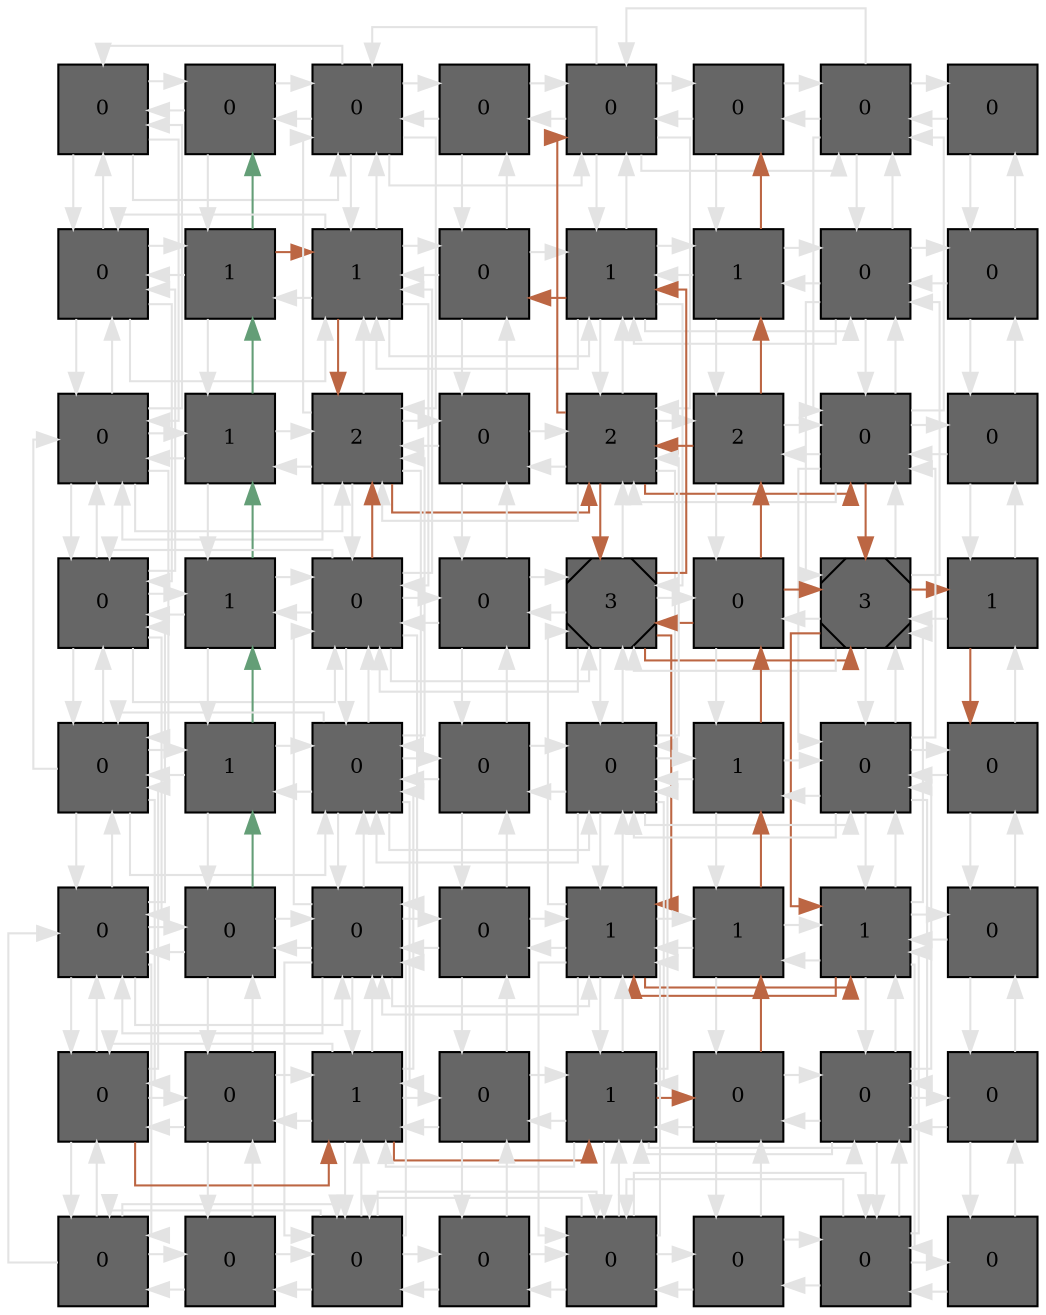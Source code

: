 digraph layout  {
rankdir=TB;
splines=ortho;
node [fixedsize=false, style=filled, width="0.6"];
edge [constraint=false];
0 [fillcolor="#666666", fontsize=10, label=0, shape=square, tooltip="name:  PKC ,\nin_degree: 4,\nout_degree: 4"];
1 [fillcolor="#666666", fontsize=10, label=0, shape=square, tooltip="name:  RAF ,\nin_degree: 3,\nout_degree: 3"];
2 [fillcolor="#666666", fontsize=10, label=0, shape=square, tooltip="name:  SRF ,\nin_degree: 6,\nout_degree: 6"];
3 [fillcolor="#666666", fontsize=10, label=0, shape=square, tooltip="name:  ARC ,\nin_degree: 3,\nout_degree: 3"];
4 [fillcolor="#666666", fontsize=10, label=0, shape=square, tooltip="name:  Egr1 ,\nin_degree: 6,\nout_degree: 6"];
5 [fillcolor="#666666", fontsize=10, label=0, shape=square, tooltip="name:  KLF5 ,\nin_degree: 3,\nout_degree: 3"];
6 [fillcolor="#666666", fontsize=10, label=0, shape=square, tooltip="name:  ETS1 ,\nin_degree: 5,\nout_degree: 5"];
7 [fillcolor="#666666", fontsize=10, label=0, shape=square, tooltip="name:  Dusp6 ,\nin_degree: 2,\nout_degree: 2"];
8 [fillcolor="#666666", fontsize=10, label=0, shape=square, tooltip="name:  Ca2+ ,\nin_degree: 5,\nout_degree: 5"];
9 [fillcolor="#666666", fontsize=10, label=1, shape=square, tooltip="name:  MEK ,\nin_degree: 4,\nout_degree: 4"];
10 [fillcolor="#666666", fontsize=10, label=1, shape=square, tooltip="name:  RSK ,\nin_degree: 7,\nout_degree: 7"];
11 [fillcolor="#666666", fontsize=10, label=0, shape=square, tooltip="name:  CREB ,\nin_degree: 4,\nout_degree: 4"];
12 [fillcolor="#666666", fontsize=10, label=1, shape=square, tooltip="name:  CITED2 ,\nin_degree: 7,\nout_degree: 7"];
13 [fillcolor="#666666", fontsize=10, label=1, shape=square, tooltip="name:  P53 ,\nin_degree: 4,\nout_degree: 4"];
14 [fillcolor="#666666", fontsize=10, label=0, shape=square, tooltip="name:  KLF2 ,\nin_degree: 6,\nout_degree: 6"];
15 [fillcolor="#666666", fontsize=10, label=0, shape=square, tooltip="name:  KLF6 ,\nin_degree: 3,\nout_degree: 3"];
16 [fillcolor="#666666", fontsize=10, label=0, shape=square, tooltip="name:  DAG ,\nin_degree: 6,\nout_degree: 6"];
17 [fillcolor="#666666", fontsize=10, label=1, shape=square, tooltip="name:  MEKK1 ,\nin_degree: 4,\nout_degree: 4"];
18 [fillcolor="#666666", fontsize=10, label=2, shape=square, tooltip="name:  MKK7 ,\nin_degree: 8,\nout_degree: 8"];
19 [fillcolor="#666666", fontsize=10, label=0, shape=square, tooltip="name:  Stat3 ,\nin_degree: 4,\nout_degree: 4"];
20 [fillcolor="#666666", fontsize=10, label=2, shape=square, tooltip="name:  ERK ,\nin_degree: 8,\nout_degree: 8"];
21 [fillcolor="#666666", fontsize=10, label=2, shape=square, tooltip="name:  KLF4 ,\nin_degree: 4,\nout_degree: 4"];
22 [fillcolor="#666666", fontsize=10, label=0, shape=square, tooltip="name:  JNK ,\nin_degree: 7,\nout_degree: 7"];
23 [fillcolor="#666666", fontsize=10, label=0, shape=square, tooltip="name:  ZFP36 ,\nin_degree: 3,\nout_degree: 3"];
24 [fillcolor="#666666", fontsize=10, label=0, shape=square, tooltip="name:  i/o ,\nin_degree: 6,\nout_degree: 6"];
25 [fillcolor="#666666", fontsize=10, label=1, shape=square, tooltip="name:  RAC1 ,\nin_degree: 4,\nout_degree: 4"];
26 [fillcolor="#666666", fontsize=10, label=0, shape=square, tooltip="name:  MEKK4 ,\nin_degree: 8,\nout_degree: 8"];
27 [fillcolor="#666666", fontsize=10, label=0, shape=square, tooltip="name:  MSK1/2 ,\nin_degree: 4,\nout_degree: 4"];
28 [fillcolor="#666666", fontsize=10, label=3, shape=Msquare, tooltip="name:  MYC ,\nin_degree: 8,\nout_degree: 8"];
29 [fillcolor="#666666", fontsize=10, label=0, shape=square, tooltip="name:  AKT ,\nin_degree: 4,\nout_degree: 4"];
30 [fillcolor="#666666", fontsize=10, label=3, shape=Msquare, tooltip="name:  FOS ,\nin_degree: 7,\nout_degree: 7"];
31 [fillcolor="#666666", fontsize=10, label=1, shape=square, tooltip="name:  KLF10 ,\nin_degree: 3,\nout_degree: 3"];
32 [fillcolor="#666666", fontsize=10, label=0, shape=square, tooltip="name:  PLC ,\nin_degree: 6,\nout_degree: 6"];
33 [fillcolor="#666666", fontsize=10, label=1, shape=square, tooltip="name:  MKK6 ,\nin_degree: 4,\nout_degree: 4"];
34 [fillcolor="#666666", fontsize=10, label=0, shape=square, tooltip="name:  Mapk3k ,\nin_degree: 8,\nout_degree: 8"];
35 [fillcolor="#666666", fontsize=10, label=0, shape=square, tooltip="name:  P38 ,\nin_degree: 4,\nout_degree: 4"];
36 [fillcolor="#666666", fontsize=10, label=0, shape=square, tooltip="name:  ATF2 ,\nin_degree: 8,\nout_degree: 8"];
37 [fillcolor="#666666", fontsize=10, label=1, shape=square, tooltip="name:  Fosl1 ,\nin_degree: 4,\nout_degree: 4"];
38 [fillcolor="#666666", fontsize=10, label=0, shape=square, tooltip="name:  Maff ,\nin_degree: 7,\nout_degree: 7"];
39 [fillcolor="#666666", fontsize=10, label=0, shape=square, tooltip="name:  BTG2 ,\nin_degree: 3,\nout_degree: 3"];
40 [fillcolor="#666666", fontsize=10, label=0, shape=square, tooltip="name:  G ,\nin_degree: 6,\nout_degree: 6"];
41 [fillcolor="#666666", fontsize=10, label=0, shape=square, tooltip="name:  RAS ,\nin_degree: 4,\nout_degree: 4"];
42 [fillcolor="#666666", fontsize=10, label=0, shape=square, tooltip="name:  SOS ,\nin_degree: 8,\nout_degree: 8"];
43 [fillcolor="#666666", fontsize=10, label=0, shape=square, tooltip="name:  GRB2 ,\nin_degree: 4,\nout_degree: 4"];
44 [fillcolor="#666666", fontsize=10, label=1, shape=square, tooltip="name:  JUND ,\nin_degree: 8,\nout_degree: 8"];
45 [fillcolor="#666666", fontsize=10, label=1, shape=square, tooltip="name:  AP1 ,\nin_degree: 4,\nout_degree: 4"];
46 [fillcolor="#666666", fontsize=10, label=1, shape=square, tooltip="name:  JUNB ,\nin_degree: 7,\nout_degree: 7"];
47 [fillcolor="#666666", fontsize=10, label=0, shape=square, tooltip="name:  Npy ,\nin_degree: 3,\nout_degree: 3"];
48 [fillcolor="#666666", fontsize=10, label=0, shape=square, tooltip="name:  TrkA ,\nin_degree: 5,\nout_degree: 5"];
49 [fillcolor="#666666", fontsize=10, label=0, shape=square, tooltip="name:  NGF ,\nin_degree: 4,\nout_degree: 4"];
50 [fillcolor="#666666", fontsize=10, label=1, shape=square, tooltip="name:  FAK ,\nin_degree: 7,\nout_degree: 7"];
51 [fillcolor="#666666", fontsize=10, label=0, shape=square, tooltip="name:  SHC ,\nin_degree: 4,\nout_degree: 4"];
52 [fillcolor="#666666", fontsize=10, label=1, shape=square, tooltip="name:  Itga1 ,\nin_degree: 7,\nout_degree: 7"];
53 [fillcolor="#666666", fontsize=10, label=0, shape=square, tooltip="name:  PI3K ,\nin_degree: 4,\nout_degree: 4"];
54 [fillcolor="#666666", fontsize=10, label=0, shape=square, tooltip="name:  ECM ,\nin_degree: 6,\nout_degree: 6"];
55 [fillcolor="#666666", fontsize=10, label=0, shape=square, tooltip="name:  NPYY1 ,\nin_degree: 3,\nout_degree: 3"];
56 [fillcolor="#666666", fontsize=10, label=0, shape=square, tooltip="name:  FRS2 ,\nin_degree: 4,\nout_degree: 4"];
57 [fillcolor="#666666", fontsize=10, label=0, shape=square, tooltip="name:  C3G ,\nin_degree: 3,\nout_degree: 3"];
58 [fillcolor="#666666", fontsize=10, label=0, shape=square, tooltip="name:  RAP1 ,\nin_degree: 6,\nout_degree: 6"];
59 [fillcolor="#666666", fontsize=10, label=0, shape=square, tooltip="name:  uPA/PLAT ,\nin_degree: 3,\nout_degree: 3"];
60 [fillcolor="#666666", fontsize=10, label=0, shape=square, tooltip="name:  Plasmin ,\nin_degree: 6,\nout_degree: 6"];
61 [fillcolor="#666666", fontsize=10, label=0, shape=square, tooltip="name:  uPAR ,\nin_degree: 3,\nout_degree: 3"];
62 [fillcolor="#666666", fontsize=10, label=0, shape=square, tooltip="name:  Mmp3/10 ,\nin_degree: 5,\nout_degree: 5"];
63 [fillcolor="#666666", fontsize=10, label=0, shape=square, tooltip="name:  G(i/o) ,\nin_degree: 2,\nout_degree: 2"];
0 -> 1  [color=grey89, style="penwidth(0.1)", tooltip=" ", weight=1];
0 -> 8  [color=grey89, style="penwidth(0.1)", tooltip=" ", weight=1];
0 -> 16  [color=grey89, style="penwidth(0.1)", tooltip=" ", weight=1];
0 -> 2  [color=grey89, style="penwidth(0.1)", tooltip=" ", weight=1];
1 -> 0  [color=grey89, style="penwidth(0.1)", tooltip=" ", weight=1];
1 -> 2  [color=grey89, style="penwidth(0.1)", tooltip=" ", weight=1];
1 -> 9  [color=grey89, style="penwidth(0.1)", tooltip=" ", weight=1];
2 -> 1  [color=grey89, style="penwidth(0.1)", tooltip=" ", weight=1];
2 -> 3  [color=grey89, style="penwidth(0.1)", tooltip=" ", weight=1];
2 -> 10  [color=grey89, style="penwidth(0.1)", tooltip=" ", weight=1];
2 -> 18  [color=grey89, style="penwidth(0.1)", tooltip=" ", weight=1];
2 -> 4  [color=grey89, style="penwidth(0.1)", tooltip=" ", weight=1];
2 -> 0  [color=grey89, style="penwidth(0.1)", tooltip=" ", weight=1];
3 -> 2  [color=grey89, style="penwidth(0.1)", tooltip=" ", weight=1];
3 -> 4  [color=grey89, style="penwidth(0.1)", tooltip=" ", weight=1];
3 -> 11  [color=grey89, style="penwidth(0.1)", tooltip=" ", weight=1];
4 -> 3  [color=grey89, style="penwidth(0.1)", tooltip=" ", weight=1];
4 -> 5  [color=grey89, style="penwidth(0.1)", tooltip=" ", weight=1];
4 -> 12  [color=grey89, style="penwidth(0.1)", tooltip=" ", weight=1];
4 -> 20  [color=grey89, style="penwidth(0.1)", tooltip=" ", weight=1];
4 -> 6  [color=grey89, style="penwidth(0.1)", tooltip=" ", weight=1];
4 -> 2  [color=grey89, style="penwidth(0.1)", tooltip=" ", weight=1];
5 -> 4  [color=grey89, style="penwidth(0.1)", tooltip=" ", weight=1];
5 -> 6  [color=grey89, style="penwidth(0.1)", tooltip=" ", weight=1];
5 -> 13  [color=grey89, style="penwidth(0.1)", tooltip=" ", weight=1];
6 -> 5  [color=grey89, style="penwidth(0.1)", tooltip=" ", weight=1];
6 -> 7  [color=grey89, style="penwidth(0.1)", tooltip=" ", weight=1];
6 -> 14  [color=grey89, style="penwidth(0.1)", tooltip=" ", weight=1];
6 -> 22  [color=grey89, style="penwidth(0.1)", tooltip=" ", weight=1];
6 -> 4  [color=grey89, style="penwidth(0.1)", tooltip=" ", weight=1];
7 -> 6  [color=grey89, style="penwidth(0.1)", tooltip=" ", weight=1];
7 -> 15  [color=grey89, style="penwidth(0.1)", tooltip=" ", weight=1];
8 -> 0  [color=grey89, style="penwidth(0.1)", tooltip=" ", weight=1];
8 -> 9  [color=grey89, style="penwidth(0.1)", tooltip=" ", weight=1];
8 -> 16  [color=grey89, style="penwidth(0.1)", tooltip=" ", weight=1];
8 -> 24  [color=grey89, style="penwidth(0.1)", tooltip=" ", weight=1];
8 -> 10  [color=grey89, style="penwidth(0.1)", tooltip=" ", weight=1];
9 -> 1  [color="#649E77", style="penwidth(0.1)", tooltip="41( RAS ) to 1( RAF )", weight=1];
9 -> 8  [color=grey89, style="penwidth(0.1)", tooltip=" ", weight=1];
9 -> 10  [color="#BC6643", style="penwidth(0.1)", tooltip="9( MEK ) to 20( ERK )", weight=1];
9 -> 17  [color=grey89, style="penwidth(0.1)", tooltip=" ", weight=1];
10 -> 2  [color=grey89, style="penwidth(0.1)", tooltip=" ", weight=1];
10 -> 9  [color=grey89, style="penwidth(0.1)", tooltip=" ", weight=1];
10 -> 11  [color=grey89, style="penwidth(0.1)", tooltip=" ", weight=1];
10 -> 18  [color="#BC6643", style="penwidth(0.1)", tooltip="9( MEK ) to 20( ERK )", weight=1];
10 -> 26  [color=grey89, style="penwidth(0.1)", tooltip=" ", weight=1];
10 -> 12  [color=grey89, style="penwidth(0.1)", tooltip=" ", weight=1];
10 -> 8  [color=grey89, style="penwidth(0.1)", tooltip=" ", weight=1];
11 -> 3  [color=grey89, style="penwidth(0.1)", tooltip=" ", weight=1];
11 -> 10  [color=grey89, style="penwidth(0.1)", tooltip=" ", weight=1];
11 -> 12  [color=grey89, style="penwidth(0.1)", tooltip=" ", weight=1];
11 -> 19  [color=grey89, style="penwidth(0.1)", tooltip=" ", weight=1];
12 -> 4  [color=grey89, style="penwidth(0.1)", tooltip=" ", weight=1];
12 -> 11  [color="#BC6643", style="penwidth(0.1)", tooltip="29( AKT ) to 11( CREB )", weight=1];
12 -> 13  [color=grey89, style="penwidth(0.1)", tooltip=" ", weight=1];
12 -> 20  [color=grey89, style="penwidth(0.1)", tooltip=" ", weight=1];
12 -> 28  [color=grey89, style="penwidth(0.1)", tooltip=" ", weight=1];
12 -> 14  [color=grey89, style="penwidth(0.1)", tooltip=" ", weight=1];
12 -> 10  [color=grey89, style="penwidth(0.1)", tooltip=" ", weight=1];
13 -> 5  [color="#BC6643", style="penwidth(0.1)", tooltip="29( AKT ) to 5( KLF5 )", weight=1];
13 -> 12  [color=grey89, style="penwidth(0.1)", tooltip=" ", weight=1];
13 -> 14  [color=grey89, style="penwidth(0.1)", tooltip=" ", weight=1];
13 -> 21  [color=grey89, style="penwidth(0.1)", tooltip=" ", weight=1];
14 -> 6  [color=grey89, style="penwidth(0.1)", tooltip=" ", weight=1];
14 -> 13  [color=grey89, style="penwidth(0.1)", tooltip=" ", weight=1];
14 -> 15  [color=grey89, style="penwidth(0.1)", tooltip=" ", weight=1];
14 -> 22  [color=grey89, style="penwidth(0.1)", tooltip=" ", weight=1];
14 -> 30  [color=grey89, style="penwidth(0.1)", tooltip=" ", weight=1];
14 -> 12  [color=grey89, style="penwidth(0.1)", tooltip=" ", weight=1];
15 -> 7  [color=grey89, style="penwidth(0.1)", tooltip=" ", weight=1];
15 -> 14  [color=grey89, style="penwidth(0.1)", tooltip=" ", weight=1];
15 -> 23  [color=grey89, style="penwidth(0.1)", tooltip=" ", weight=1];
16 -> 8  [color=grey89, style="penwidth(0.1)", tooltip=" ", weight=1];
16 -> 17  [color=grey89, style="penwidth(0.1)", tooltip=" ", weight=1];
16 -> 24  [color=grey89, style="penwidth(0.1)", tooltip=" ", weight=1];
16 -> 32  [color=grey89, style="penwidth(0.1)", tooltip=" ", weight=1];
16 -> 0  [color=grey89, style="penwidth(0.1)", tooltip=" ", weight=1];
16 -> 18  [color=grey89, style="penwidth(0.1)", tooltip=" ", weight=1];
17 -> 9  [color="#649E77", style="penwidth(0.1)", tooltip="41( RAS ) to 1( RAF )", weight=1];
17 -> 16  [color=grey89, style="penwidth(0.1)", tooltip=" ", weight=1];
17 -> 18  [color=grey89, style="penwidth(0.1)", tooltip=" ", weight=1];
17 -> 25  [color=grey89, style="penwidth(0.1)", tooltip=" ", weight=1];
18 -> 10  [color=grey89, style="penwidth(0.1)", tooltip=" ", weight=1];
18 -> 17  [color=grey89, style="penwidth(0.1)", tooltip=" ", weight=1];
18 -> 19  [color=grey89, style="penwidth(0.1)", tooltip=" ", weight=1];
18 -> 26  [color=grey89, style="penwidth(0.1)", tooltip=" ", weight=1];
18 -> 34  [color=grey89, style="penwidth(0.1)", tooltip=" ", weight=1];
18 -> 2  [color=grey89, style="penwidth(0.1)", tooltip=" ", weight=1];
18 -> 20  [color="#BC6643", style="penwidth(0.1)", tooltip="26( MEKK4 ) to 22( JNK )", weight=1];
18 -> 16  [color=grey89, style="penwidth(0.1)", tooltip=" ", weight=1];
19 -> 11  [color=grey89, style="penwidth(0.1)", tooltip=" ", weight=1];
19 -> 18  [color=grey89, style="penwidth(0.1)", tooltip=" ", weight=1];
19 -> 20  [color=grey89, style="penwidth(0.1)", tooltip=" ", weight=1];
19 -> 27  [color=grey89, style="penwidth(0.1)", tooltip=" ", weight=1];
20 -> 12  [color=grey89, style="penwidth(0.1)", tooltip=" ", weight=1];
20 -> 19  [color=grey89, style="penwidth(0.1)", tooltip=" ", weight=1];
20 -> 21  [color=grey89, style="penwidth(0.1)", tooltip=" ", weight=1];
20 -> 28  [color="#BC6643", style="penwidth(0.1)", tooltip="20( ERK ) to 31( KLF10 )", weight=1];
20 -> 36  [color=grey89, style="penwidth(0.1)", tooltip=" ", weight=1];
20 -> 4  [color="#BC6643", style="penwidth(0.1)", tooltip="29( AKT ) to 4( Egr1 )", weight=1];
20 -> 22  [color="#BC6643", style="penwidth(0.1)", tooltip="26( MEKK4 ) to 22( JNK )", weight=1];
20 -> 18  [color=grey89, style="penwidth(0.1)", tooltip=" ", weight=1];
21 -> 13  [color="#BC6643", style="penwidth(0.1)", tooltip="29( AKT ) to 5( KLF5 )", weight=1];
21 -> 20  [color="#BC6643", style="penwidth(0.1)", tooltip="29( AKT ) to 4( Egr1 )", weight=1];
21 -> 22  [color=grey89, style="penwidth(0.1)", tooltip=" ", weight=1];
21 -> 29  [color=grey89, style="penwidth(0.1)", tooltip=" ", weight=1];
22 -> 14  [color=grey89, style="penwidth(0.1)", tooltip=" ", weight=1];
22 -> 21  [color=grey89, style="penwidth(0.1)", tooltip=" ", weight=1];
22 -> 23  [color=grey89, style="penwidth(0.1)", tooltip=" ", weight=1];
22 -> 30  [color="#BC6643", style="penwidth(0.1)", tooltip="22( JNK ) to 44( JUND )", weight=1];
22 -> 38  [color=grey89, style="penwidth(0.1)", tooltip=" ", weight=1];
22 -> 6  [color=grey89, style="penwidth(0.1)", tooltip=" ", weight=1];
22 -> 20  [color=grey89, style="penwidth(0.1)", tooltip=" ", weight=1];
23 -> 15  [color=grey89, style="penwidth(0.1)", tooltip=" ", weight=1];
23 -> 22  [color=grey89, style="penwidth(0.1)", tooltip=" ", weight=1];
23 -> 31  [color=grey89, style="penwidth(0.1)", tooltip=" ", weight=1];
24 -> 16  [color=grey89, style="penwidth(0.1)", tooltip=" ", weight=1];
24 -> 25  [color=grey89, style="penwidth(0.1)", tooltip=" ", weight=1];
24 -> 32  [color=grey89, style="penwidth(0.1)", tooltip=" ", weight=1];
24 -> 40  [color=grey89, style="penwidth(0.1)", tooltip=" ", weight=1];
24 -> 8  [color=grey89, style="penwidth(0.1)", tooltip=" ", weight=1];
24 -> 26  [color=grey89, style="penwidth(0.1)", tooltip=" ", weight=1];
25 -> 17  [color="#649E77", style="penwidth(0.1)", tooltip="41( RAS ) to 1( RAF )", weight=1];
25 -> 24  [color=grey89, style="penwidth(0.1)", tooltip=" ", weight=1];
25 -> 26  [color=grey89, style="penwidth(0.1)", tooltip=" ", weight=1];
25 -> 33  [color=grey89, style="penwidth(0.1)", tooltip=" ", weight=1];
26 -> 18  [color="#BC6643", style="penwidth(0.1)", tooltip="26( MEKK4 ) to 22( JNK )", weight=1];
26 -> 25  [color=grey89, style="penwidth(0.1)", tooltip=" ", weight=1];
26 -> 27  [color=grey89, style="penwidth(0.1)", tooltip=" ", weight=1];
26 -> 34  [color=grey89, style="penwidth(0.1)", tooltip=" ", weight=1];
26 -> 42  [color=grey89, style="penwidth(0.1)", tooltip=" ", weight=1];
26 -> 10  [color=grey89, style="penwidth(0.1)", tooltip=" ", weight=1];
26 -> 28  [color=grey89, style="penwidth(0.1)", tooltip=" ", weight=1];
26 -> 24  [color=grey89, style="penwidth(0.1)", tooltip=" ", weight=1];
27 -> 19  [color=grey89, style="penwidth(0.1)", tooltip=" ", weight=1];
27 -> 26  [color=grey89, style="penwidth(0.1)", tooltip=" ", weight=1];
27 -> 28  [color=grey89, style="penwidth(0.1)", tooltip=" ", weight=1];
27 -> 35  [color=grey89, style="penwidth(0.1)", tooltip=" ", weight=1];
28 -> 20  [color=grey89, style="penwidth(0.1)", tooltip=" ", weight=1];
28 -> 27  [color=grey89, style="penwidth(0.1)", tooltip=" ", weight=1];
28 -> 29  [color=grey89, style="penwidth(0.1)", tooltip=" ", weight=1];
28 -> 36  [color=grey89, style="penwidth(0.1)", tooltip=" ", weight=1];
28 -> 44  [color="#BC6643", style="penwidth(0.1)", tooltip="20( ERK ) to 46( JUNB )", weight=1];
28 -> 12  [color="#BC6643", style="penwidth(0.1)", tooltip="29( AKT ) to 11( CREB )", weight=1];
28 -> 30  [color="#BC6643", style="penwidth(0.1)", tooltip="20( ERK ) to 31( KLF10 )", weight=1];
28 -> 26  [color=grey89, style="penwidth(0.1)", tooltip=" ", weight=1];
29 -> 21  [color="#BC6643", style="penwidth(0.1)", tooltip="29( AKT ) to 4( Egr1 )", weight=1];
29 -> 28  [color="#BC6643", style="penwidth(0.1)", tooltip="29( AKT ) to 11( CREB )", weight=1];
29 -> 30  [color="#BC6643", style="penwidth(0.1)", tooltip="29( AKT ) to 39( BTG2 )", weight=1];
29 -> 37  [color=grey89, style="penwidth(0.1)", tooltip=" ", weight=1];
30 -> 22  [color=grey89, style="penwidth(0.1)", tooltip=" ", weight=1];
30 -> 29  [color=grey89, style="penwidth(0.1)", tooltip=" ", weight=1];
30 -> 31  [color="#BC6643", style="penwidth(0.1)", tooltip="29( AKT ) to 39( BTG2 )", weight=1];
30 -> 38  [color=grey89, style="penwidth(0.1)", tooltip=" ", weight=1];
30 -> 46  [color="#BC6643", style="penwidth(0.1)", tooltip="22( JNK ) to 44( JUND )", weight=1];
30 -> 14  [color=grey89, style="penwidth(0.1)", tooltip=" ", weight=1];
30 -> 28  [color=grey89, style="penwidth(0.1)", tooltip=" ", weight=1];
31 -> 23  [color=grey89, style="penwidth(0.1)", tooltip=" ", weight=1];
31 -> 30  [color=grey89, style="penwidth(0.1)", tooltip=" ", weight=1];
31 -> 39  [color="#BC6643", style="penwidth(0.1)", tooltip="29( AKT ) to 39( BTG2 )", weight=1];
32 -> 24  [color=grey89, style="penwidth(0.1)", tooltip=" ", weight=1];
32 -> 33  [color=grey89, style="penwidth(0.1)", tooltip=" ", weight=1];
32 -> 40  [color=grey89, style="penwidth(0.1)", tooltip=" ", weight=1];
32 -> 48  [color=grey89, style="penwidth(0.1)", tooltip=" ", weight=1];
32 -> 16  [color=grey89, style="penwidth(0.1)", tooltip=" ", weight=1];
32 -> 34  [color=grey89, style="penwidth(0.1)", tooltip=" ", weight=1];
33 -> 25  [color="#649E77", style="penwidth(0.1)", tooltip="41( RAS ) to 1( RAF )", weight=1];
33 -> 32  [color=grey89, style="penwidth(0.1)", tooltip=" ", weight=1];
33 -> 34  [color=grey89, style="penwidth(0.1)", tooltip=" ", weight=1];
33 -> 41  [color=grey89, style="penwidth(0.1)", tooltip=" ", weight=1];
34 -> 26  [color=grey89, style="penwidth(0.1)", tooltip=" ", weight=1];
34 -> 33  [color=grey89, style="penwidth(0.1)", tooltip=" ", weight=1];
34 -> 35  [color=grey89, style="penwidth(0.1)", tooltip=" ", weight=1];
34 -> 42  [color=grey89, style="penwidth(0.1)", tooltip=" ", weight=1];
34 -> 50  [color=grey89, style="penwidth(0.1)", tooltip=" ", weight=1];
34 -> 18  [color=grey89, style="penwidth(0.1)", tooltip=" ", weight=1];
34 -> 36  [color=grey89, style="penwidth(0.1)", tooltip=" ", weight=1];
34 -> 32  [color=grey89, style="penwidth(0.1)", tooltip=" ", weight=1];
35 -> 27  [color=grey89, style="penwidth(0.1)", tooltip=" ", weight=1];
35 -> 34  [color=grey89, style="penwidth(0.1)", tooltip=" ", weight=1];
35 -> 36  [color=grey89, style="penwidth(0.1)", tooltip=" ", weight=1];
35 -> 43  [color=grey89, style="penwidth(0.1)", tooltip=" ", weight=1];
36 -> 28  [color=grey89, style="penwidth(0.1)", tooltip=" ", weight=1];
36 -> 35  [color=grey89, style="penwidth(0.1)", tooltip=" ", weight=1];
36 -> 37  [color=grey89, style="penwidth(0.1)", tooltip=" ", weight=1];
36 -> 44  [color=grey89, style="penwidth(0.1)", tooltip=" ", weight=1];
36 -> 52  [color=grey89, style="penwidth(0.1)", tooltip=" ", weight=1];
36 -> 20  [color=grey89, style="penwidth(0.1)", tooltip=" ", weight=1];
36 -> 38  [color=grey89, style="penwidth(0.1)", tooltip=" ", weight=1];
36 -> 34  [color=grey89, style="penwidth(0.1)", tooltip=" ", weight=1];
37 -> 29  [color="#BC6643", style="penwidth(0.1)", tooltip="53( PI3K ) to 29( AKT )", weight=1];
37 -> 36  [color=grey89, style="penwidth(0.1)", tooltip=" ", weight=1];
37 -> 38  [color=grey89, style="penwidth(0.1)", tooltip=" ", weight=1];
37 -> 45  [color=grey89, style="penwidth(0.1)", tooltip=" ", weight=1];
38 -> 30  [color=grey89, style="penwidth(0.1)", tooltip=" ", weight=1];
38 -> 37  [color=grey89, style="penwidth(0.1)", tooltip=" ", weight=1];
38 -> 39  [color=grey89, style="penwidth(0.1)", tooltip=" ", weight=1];
38 -> 46  [color=grey89, style="penwidth(0.1)", tooltip=" ", weight=1];
38 -> 54  [color=grey89, style="penwidth(0.1)", tooltip=" ", weight=1];
38 -> 22  [color=grey89, style="penwidth(0.1)", tooltip=" ", weight=1];
38 -> 36  [color=grey89, style="penwidth(0.1)", tooltip=" ", weight=1];
39 -> 31  [color=grey89, style="penwidth(0.1)", tooltip=" ", weight=1];
39 -> 38  [color=grey89, style="penwidth(0.1)", tooltip=" ", weight=1];
39 -> 47  [color=grey89, style="penwidth(0.1)", tooltip=" ", weight=1];
40 -> 32  [color=grey89, style="penwidth(0.1)", tooltip=" ", weight=1];
40 -> 41  [color=grey89, style="penwidth(0.1)", tooltip=" ", weight=1];
40 -> 48  [color=grey89, style="penwidth(0.1)", tooltip=" ", weight=1];
40 -> 56  [color=grey89, style="penwidth(0.1)", tooltip=" ", weight=1];
40 -> 24  [color=grey89, style="penwidth(0.1)", tooltip=" ", weight=1];
40 -> 42  [color=grey89, style="penwidth(0.1)", tooltip=" ", weight=1];
41 -> 33  [color="#649E77", style="penwidth(0.1)", tooltip="41( RAS ) to 1( RAF )", weight=1];
41 -> 40  [color=grey89, style="penwidth(0.1)", tooltip=" ", weight=1];
41 -> 42  [color=grey89, style="penwidth(0.1)", tooltip=" ", weight=1];
41 -> 49  [color=grey89, style="penwidth(0.1)", tooltip=" ", weight=1];
42 -> 34  [color=grey89, style="penwidth(0.1)", tooltip=" ", weight=1];
42 -> 41  [color=grey89, style="penwidth(0.1)", tooltip=" ", weight=1];
42 -> 43  [color=grey89, style="penwidth(0.1)", tooltip=" ", weight=1];
42 -> 50  [color=grey89, style="penwidth(0.1)", tooltip=" ", weight=1];
42 -> 58  [color=grey89, style="penwidth(0.1)", tooltip=" ", weight=1];
42 -> 26  [color=grey89, style="penwidth(0.1)", tooltip=" ", weight=1];
42 -> 44  [color=grey89, style="penwidth(0.1)", tooltip=" ", weight=1];
42 -> 40  [color=grey89, style="penwidth(0.1)", tooltip=" ", weight=1];
43 -> 35  [color=grey89, style="penwidth(0.1)", tooltip=" ", weight=1];
43 -> 42  [color=grey89, style="penwidth(0.1)", tooltip=" ", weight=1];
43 -> 44  [color=grey89, style="penwidth(0.1)", tooltip=" ", weight=1];
43 -> 51  [color=grey89, style="penwidth(0.1)", tooltip=" ", weight=1];
44 -> 36  [color=grey89, style="penwidth(0.1)", tooltip=" ", weight=1];
44 -> 43  [color=grey89, style="penwidth(0.1)", tooltip=" ", weight=1];
44 -> 45  [color=grey89, style="penwidth(0.1)", tooltip=" ", weight=1];
44 -> 52  [color=grey89, style="penwidth(0.1)", tooltip=" ", weight=1];
44 -> 60  [color=grey89, style="penwidth(0.1)", tooltip=" ", weight=1];
44 -> 28  [color=grey89, style="penwidth(0.1)", tooltip=" ", weight=1];
44 -> 46  [color="#BC6643", style="penwidth(0.1)", tooltip="20( ERK ) to 46( JUNB )", weight=1];
44 -> 42  [color=grey89, style="penwidth(0.1)", tooltip=" ", weight=1];
45 -> 37  [color="#BC6643", style="penwidth(0.1)", tooltip="53( PI3K ) to 29( AKT )", weight=1];
45 -> 44  [color=grey89, style="penwidth(0.1)", tooltip=" ", weight=1];
45 -> 46  [color=grey89, style="penwidth(0.1)", tooltip=" ", weight=1];
45 -> 53  [color=grey89, style="penwidth(0.1)", tooltip=" ", weight=1];
46 -> 38  [color=grey89, style="penwidth(0.1)", tooltip=" ", weight=1];
46 -> 45  [color=grey89, style="penwidth(0.1)", tooltip=" ", weight=1];
46 -> 47  [color=grey89, style="penwidth(0.1)", tooltip=" ", weight=1];
46 -> 54  [color=grey89, style="penwidth(0.1)", tooltip=" ", weight=1];
46 -> 62  [color=grey89, style="penwidth(0.1)", tooltip=" ", weight=1];
46 -> 30  [color=grey89, style="penwidth(0.1)", tooltip=" ", weight=1];
46 -> 44  [color="#BC6643", style="penwidth(0.1)", tooltip="22( JNK ) to 44( JUND )", weight=1];
47 -> 39  [color=grey89, style="penwidth(0.1)", tooltip=" ", weight=1];
47 -> 46  [color=grey89, style="penwidth(0.1)", tooltip=" ", weight=1];
47 -> 55  [color=grey89, style="penwidth(0.1)", tooltip=" ", weight=1];
48 -> 40  [color=grey89, style="penwidth(0.1)", tooltip=" ", weight=1];
48 -> 49  [color=grey89, style="penwidth(0.1)", tooltip=" ", weight=1];
48 -> 56  [color=grey89, style="penwidth(0.1)", tooltip=" ", weight=1];
48 -> 32  [color=grey89, style="penwidth(0.1)", tooltip=" ", weight=1];
48 -> 50  [color="#BC6643", style="penwidth(0.1)", tooltip="48( TrkA ) to 53( PI3K )", weight=1];
49 -> 41  [color=grey89, style="penwidth(0.1)", tooltip=" ", weight=1];
49 -> 48  [color=grey89, style="penwidth(0.1)", tooltip=" ", weight=1];
49 -> 50  [color=grey89, style="penwidth(0.1)", tooltip=" ", weight=1];
49 -> 57  [color=grey89, style="penwidth(0.1)", tooltip=" ", weight=1];
50 -> 42  [color=grey89, style="penwidth(0.1)", tooltip=" ", weight=1];
50 -> 49  [color=grey89, style="penwidth(0.1)", tooltip=" ", weight=1];
50 -> 51  [color=grey89, style="penwidth(0.1)", tooltip=" ", weight=1];
50 -> 58  [color=grey89, style="penwidth(0.1)", tooltip=" ", weight=1];
50 -> 34  [color=grey89, style="penwidth(0.1)", tooltip=" ", weight=1];
50 -> 52  [color="#BC6643", style="penwidth(0.1)", tooltip="48( TrkA ) to 53( PI3K )", weight=1];
50 -> 48  [color=grey89, style="penwidth(0.1)", tooltip=" ", weight=1];
51 -> 43  [color=grey89, style="penwidth(0.1)", tooltip=" ", weight=1];
51 -> 50  [color=grey89, style="penwidth(0.1)", tooltip=" ", weight=1];
51 -> 52  [color=grey89, style="penwidth(0.1)", tooltip=" ", weight=1];
51 -> 59  [color=grey89, style="penwidth(0.1)", tooltip=" ", weight=1];
52 -> 44  [color=grey89, style="penwidth(0.1)", tooltip=" ", weight=1];
52 -> 51  [color=grey89, style="penwidth(0.1)", tooltip=" ", weight=1];
52 -> 53  [color="#BC6643", style="penwidth(0.1)", tooltip="48( TrkA ) to 53( PI3K )", weight=1];
52 -> 60  [color=grey89, style="penwidth(0.1)", tooltip=" ", weight=1];
52 -> 36  [color=grey89, style="penwidth(0.1)", tooltip=" ", weight=1];
52 -> 54  [color=grey89, style="penwidth(0.1)", tooltip=" ", weight=1];
52 -> 50  [color=grey89, style="penwidth(0.1)", tooltip=" ", weight=1];
53 -> 45  [color="#BC6643", style="penwidth(0.1)", tooltip="53( PI3K ) to 29( AKT )", weight=1];
53 -> 52  [color=grey89, style="penwidth(0.1)", tooltip=" ", weight=1];
53 -> 54  [color=grey89, style="penwidth(0.1)", tooltip=" ", weight=1];
53 -> 61  [color=grey89, style="penwidth(0.1)", tooltip=" ", weight=1];
54 -> 46  [color=grey89, style="penwidth(0.1)", tooltip=" ", weight=1];
54 -> 53  [color=grey89, style="penwidth(0.1)", tooltip=" ", weight=1];
54 -> 55  [color=grey89, style="penwidth(0.1)", tooltip=" ", weight=1];
54 -> 62  [color=grey89, style="penwidth(0.1)", tooltip=" ", weight=1];
54 -> 38  [color=grey89, style="penwidth(0.1)", tooltip=" ", weight=1];
54 -> 52  [color=grey89, style="penwidth(0.1)", tooltip=" ", weight=1];
55 -> 47  [color=grey89, style="penwidth(0.1)", tooltip=" ", weight=1];
55 -> 54  [color=grey89, style="penwidth(0.1)", tooltip=" ", weight=1];
55 -> 63  [color=grey89, style="penwidth(0.1)", tooltip=" ", weight=1];
56 -> 48  [color=grey89, style="penwidth(0.1)", tooltip=" ", weight=1];
56 -> 57  [color=grey89, style="penwidth(0.1)", tooltip=" ", weight=1];
56 -> 40  [color=grey89, style="penwidth(0.1)", tooltip=" ", weight=1];
56 -> 58  [color=grey89, style="penwidth(0.1)", tooltip=" ", weight=1];
57 -> 49  [color=grey89, style="penwidth(0.1)", tooltip=" ", weight=1];
57 -> 56  [color=grey89, style="penwidth(0.1)", tooltip=" ", weight=1];
57 -> 58  [color=grey89, style="penwidth(0.1)", tooltip=" ", weight=1];
58 -> 50  [color=grey89, style="penwidth(0.1)", tooltip=" ", weight=1];
58 -> 57  [color=grey89, style="penwidth(0.1)", tooltip=" ", weight=1];
58 -> 59  [color=grey89, style="penwidth(0.1)", tooltip=" ", weight=1];
58 -> 42  [color=grey89, style="penwidth(0.1)", tooltip=" ", weight=1];
58 -> 60  [color=grey89, style="penwidth(0.1)", tooltip=" ", weight=1];
58 -> 56  [color=grey89, style="penwidth(0.1)", tooltip=" ", weight=1];
59 -> 51  [color=grey89, style="penwidth(0.1)", tooltip=" ", weight=1];
59 -> 58  [color=grey89, style="penwidth(0.1)", tooltip=" ", weight=1];
59 -> 60  [color=grey89, style="penwidth(0.1)", tooltip=" ", weight=1];
60 -> 52  [color=grey89, style="penwidth(0.1)", tooltip=" ", weight=1];
60 -> 59  [color=grey89, style="penwidth(0.1)", tooltip=" ", weight=1];
60 -> 61  [color=grey89, style="penwidth(0.1)", tooltip=" ", weight=1];
60 -> 44  [color=grey89, style="penwidth(0.1)", tooltip=" ", weight=1];
60 -> 62  [color=grey89, style="penwidth(0.1)", tooltip=" ", weight=1];
60 -> 58  [color=grey89, style="penwidth(0.1)", tooltip=" ", weight=1];
61 -> 53  [color=grey89, style="penwidth(0.1)", tooltip=" ", weight=1];
61 -> 60  [color=grey89, style="penwidth(0.1)", tooltip=" ", weight=1];
61 -> 62  [color=grey89, style="penwidth(0.1)", tooltip=" ", weight=1];
62 -> 54  [color=grey89, style="penwidth(0.1)", tooltip=" ", weight=1];
62 -> 61  [color=grey89, style="penwidth(0.1)", tooltip=" ", weight=1];
62 -> 63  [color=grey89, style="penwidth(0.1)", tooltip=" ", weight=1];
62 -> 46  [color=grey89, style="penwidth(0.1)", tooltip=" ", weight=1];
62 -> 60  [color=grey89, style="penwidth(0.1)", tooltip=" ", weight=1];
63 -> 55  [color=grey89, style="penwidth(0.1)", tooltip=" ", weight=1];
63 -> 62  [color=grey89, style="penwidth(0.1)", tooltip=" ", weight=1];
edge [constraint=true, style=invis];

0 -> 8 -> 16 -> 24 -> 32 -> 40 -> 48 -> 56;
1 -> 9 -> 17 -> 25 -> 33 -> 41 -> 49 -> 57;
2 -> 10 -> 18 -> 26 -> 34 -> 42 -> 50 -> 58;
3 -> 11 -> 19 -> 27 -> 35 -> 43 -> 51 -> 59;
4 -> 12 -> 20 -> 28 -> 36 -> 44 -> 52 -> 60;
5 -> 13 -> 21 -> 29 -> 37 -> 45 -> 53 -> 61;
6 -> 14 -> 22 -> 30 -> 38 -> 46 -> 54 -> 62;
7 -> 15 -> 23 -> 31 -> 39 -> 47 -> 55 -> 63;
rank = same {0 -> 1 -> 2 -> 3 -> 4 -> 5 -> 6 -> 7};
rank = same {8 -> 9 -> 10 -> 11 -> 12 -> 13 -> 14 -> 15};
rank = same {16 -> 17 -> 18 -> 19 -> 20 -> 21 -> 22 -> 23};
rank = same {24 -> 25 -> 26 -> 27 -> 28 -> 29 -> 30 -> 31};
rank = same {32 -> 33 -> 34 -> 35 -> 36 -> 37 -> 38 -> 39};
rank = same {40 -> 41 -> 42 -> 43 -> 44 -> 45 -> 46 -> 47};
rank = same {48 -> 49 -> 50 -> 51 -> 52 -> 53 -> 54 -> 55};
rank = same {56 -> 57 -> 58 -> 59 -> 60 -> 61 -> 62 -> 63};
}